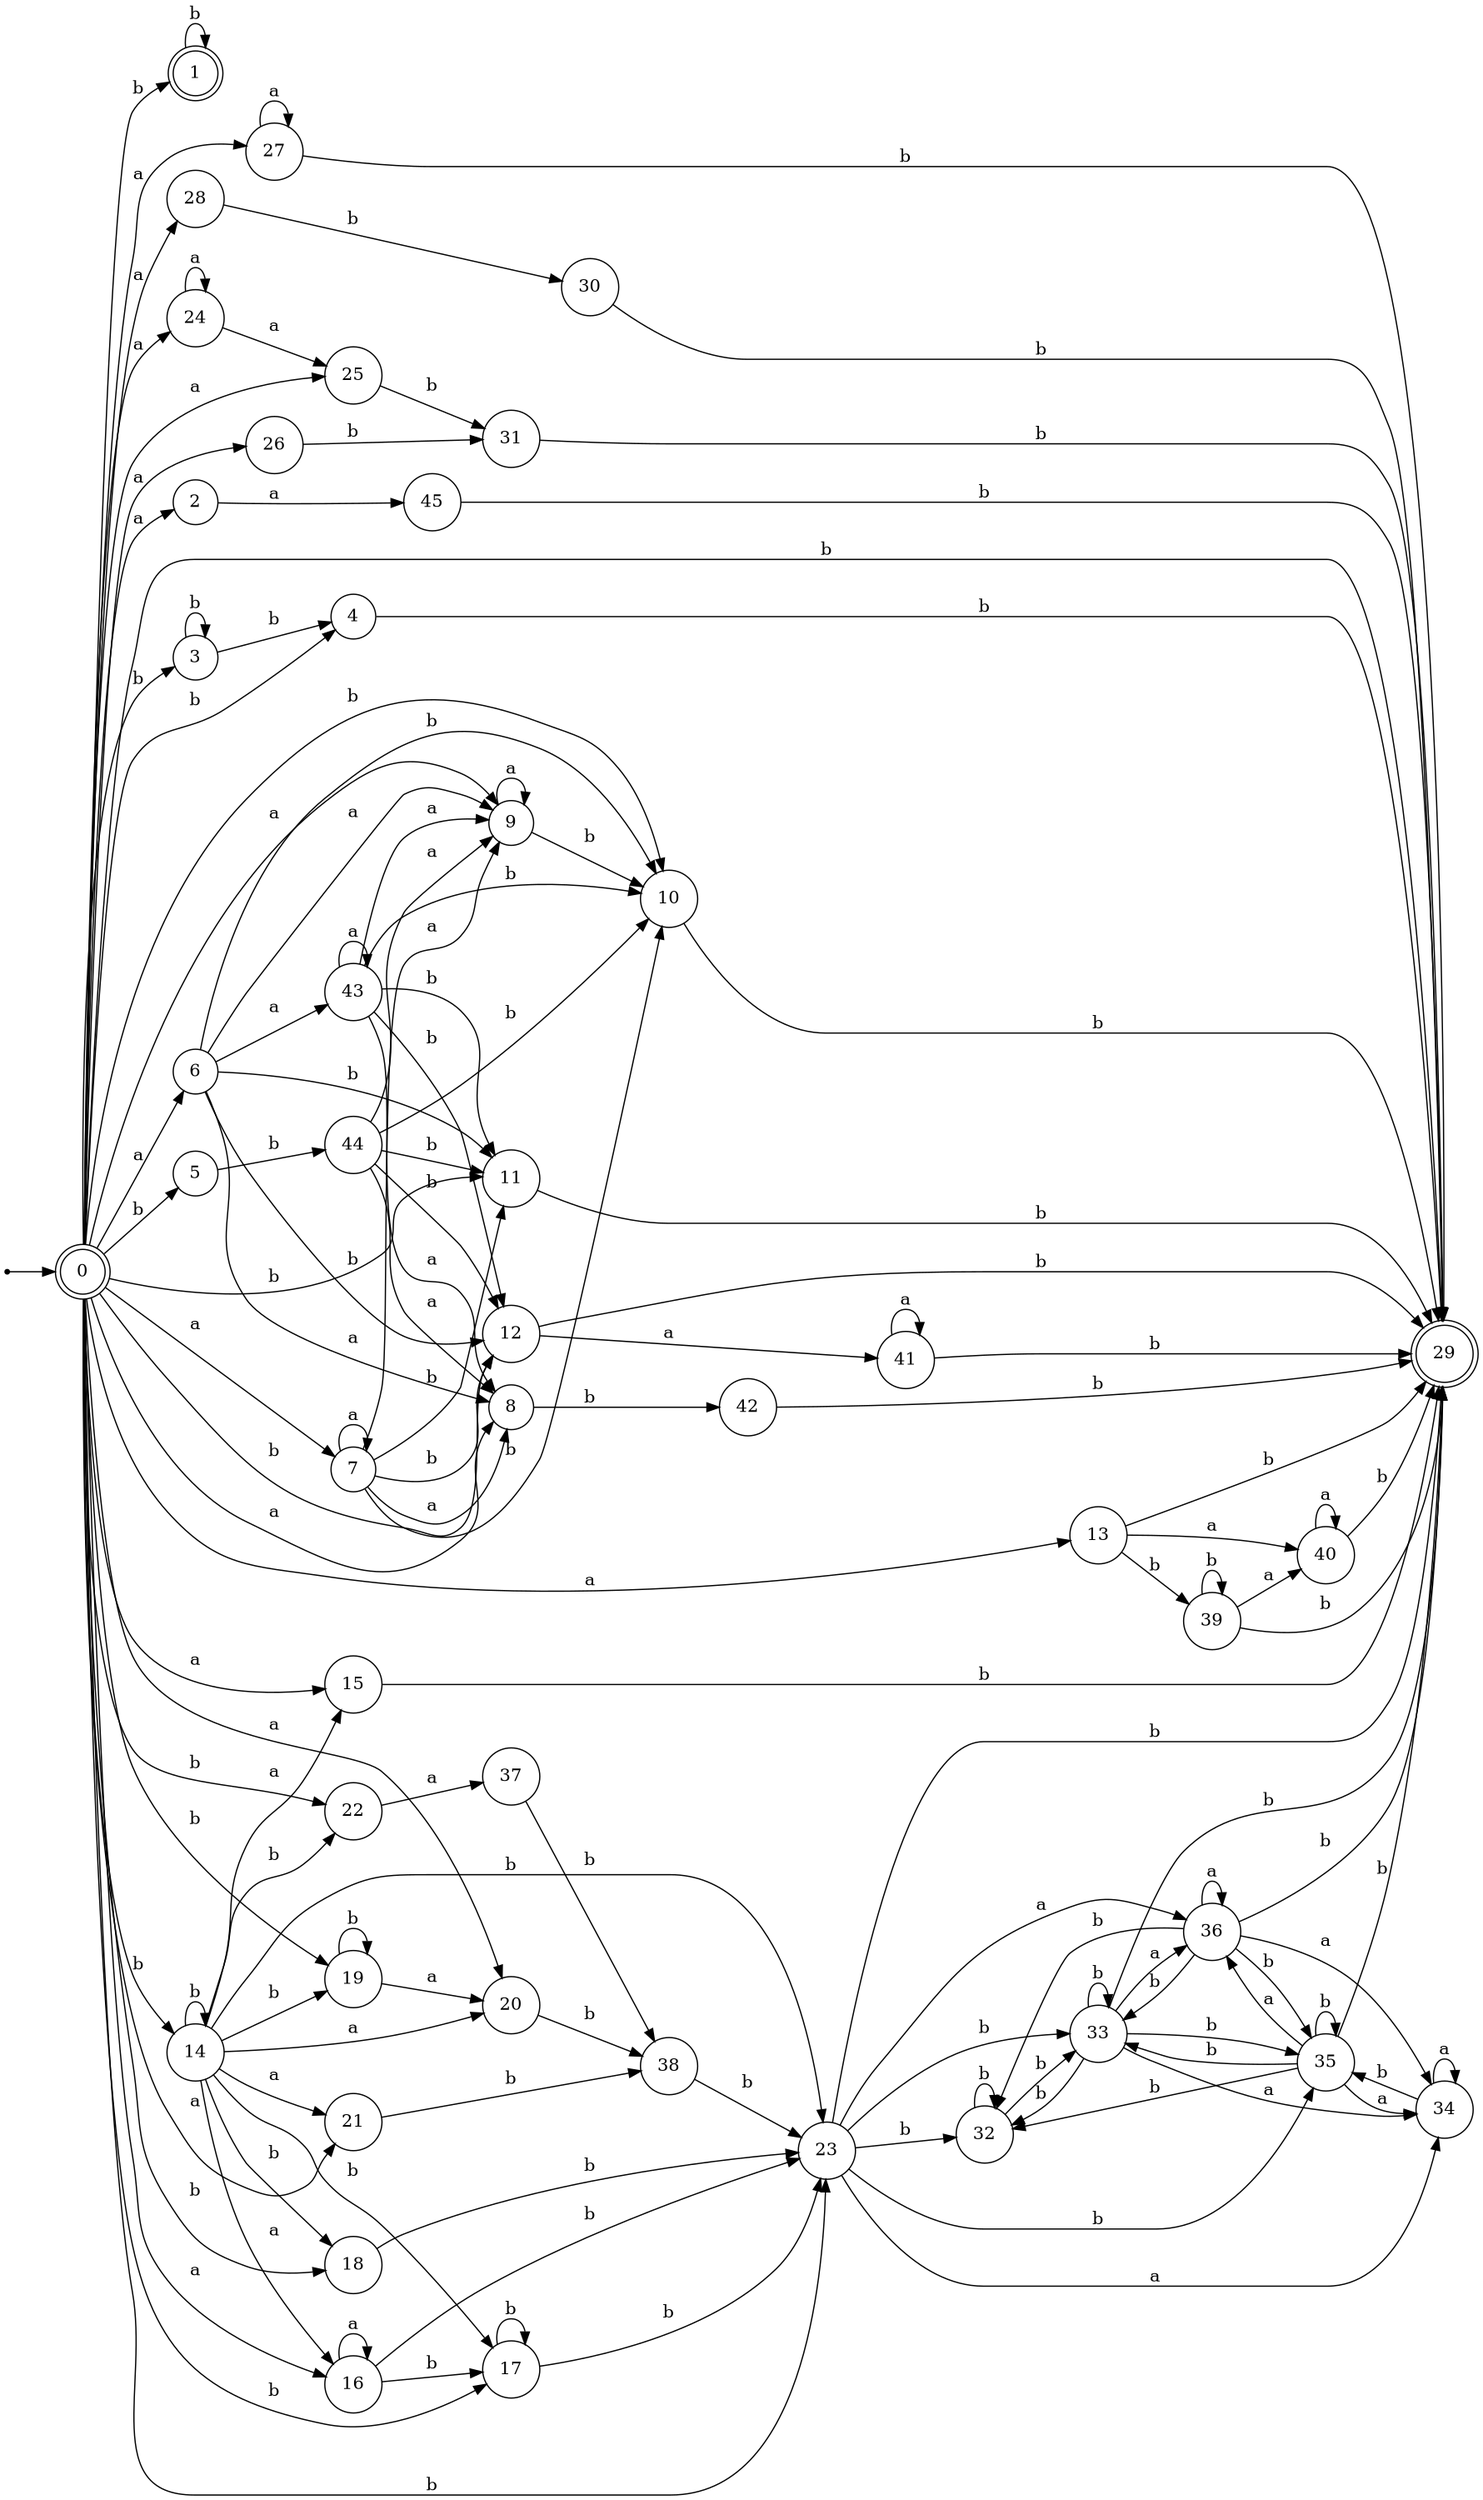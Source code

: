 digraph finite_state_machine {
rankdir=LR;
size="20,20";
node [shape = point]; "dummy0"
node [shape = doublecircle]; "0";"dummy0" -> "0";
node [shape = doublecircle]; "1";node [shape = circle]; "2";
node [shape = circle]; "3";
node [shape = circle]; "4";
node [shape = circle]; "5";
node [shape = circle]; "6";
node [shape = circle]; "7";
node [shape = circle]; "8";
node [shape = circle]; "9";
node [shape = circle]; "10";
node [shape = circle]; "11";
node [shape = circle]; "12";
node [shape = circle]; "13";
node [shape = circle]; "14";
node [shape = circle]; "15";
node [shape = circle]; "16";
node [shape = circle]; "17";
node [shape = circle]; "18";
node [shape = circle]; "19";
node [shape = circle]; "20";
node [shape = circle]; "21";
node [shape = circle]; "22";
node [shape = circle]; "23";
node [shape = circle]; "24";
node [shape = circle]; "25";
node [shape = circle]; "26";
node [shape = circle]; "27";
node [shape = circle]; "28";
node [shape = doublecircle]; "29";node [shape = circle]; "30";
node [shape = circle]; "31";
node [shape = circle]; "32";
node [shape = circle]; "33";
node [shape = circle]; "34";
node [shape = circle]; "35";
node [shape = circle]; "36";
node [shape = circle]; "37";
node [shape = circle]; "38";
node [shape = circle]; "39";
node [shape = circle]; "40";
node [shape = circle]; "41";
node [shape = circle]; "42";
node [shape = circle]; "43";
node [shape = circle]; "44";
node [shape = circle]; "45";
"0" -> "1" [label = "b"];
 "0" -> "3" [label = "b"];
 "0" -> "4" [label = "b"];
 "0" -> "5" [label = "b"];
 "0" -> "10" [label = "b"];
 "0" -> "11" [label = "b"];
 "0" -> "12" [label = "b"];
 "0" -> "14" [label = "b"];
 "0" -> "17" [label = "b"];
 "0" -> "18" [label = "b"];
 "0" -> "19" [label = "b"];
 "0" -> "22" [label = "b"];
 "0" -> "23" [label = "b"];
 "0" -> "29" [label = "b"];
 "0" -> "2" [label = "a"];
 "0" -> "6" [label = "a"];
 "0" -> "7" [label = "a"];
 "0" -> "8" [label = "a"];
 "0" -> "9" [label = "a"];
 "0" -> "13" [label = "a"];
 "0" -> "15" [label = "a"];
 "0" -> "16" [label = "a"];
 "0" -> "20" [label = "a"];
 "0" -> "21" [label = "a"];
 "0" -> "24" [label = "a"];
 "0" -> "25" [label = "a"];
 "0" -> "26" [label = "a"];
 "0" -> "27" [label = "a"];
 "0" -> "28" [label = "a"];
 "28" -> "30" [label = "b"];
 "30" -> "29" [label = "b"];
 "27" -> "27" [label = "a"];
 "27" -> "29" [label = "b"];
 "26" -> "31" [label = "b"];
 "31" -> "29" [label = "b"];
 "25" -> "31" [label = "b"];
 "24" -> "24" [label = "a"];
 "24" -> "25" [label = "a"];
 "23" -> "32" [label = "b"];
 "23" -> "33" [label = "b"];
 "23" -> "35" [label = "b"];
 "23" -> "29" [label = "b"];
 "23" -> "34" [label = "a"];
 "23" -> "36" [label = "a"];
 "36" -> "34" [label = "a"];
 "36" -> "36" [label = "a"];
 "36" -> "32" [label = "b"];
 "36" -> "33" [label = "b"];
 "36" -> "35" [label = "b"];
 "36" -> "29" [label = "b"];
 "35" -> "32" [label = "b"];
 "35" -> "33" [label = "b"];
 "35" -> "35" [label = "b"];
 "35" -> "29" [label = "b"];
 "35" -> "34" [label = "a"];
 "35" -> "36" [label = "a"];
 "34" -> "34" [label = "a"];
 "34" -> "35" [label = "b"];
 "33" -> "32" [label = "b"];
 "33" -> "33" [label = "b"];
 "33" -> "35" [label = "b"];
 "33" -> "29" [label = "b"];
 "33" -> "34" [label = "a"];
 "33" -> "36" [label = "a"];
 "32" -> "32" [label = "b"];
 "32" -> "33" [label = "b"];
 "22" -> "37" [label = "a"];
 "37" -> "38" [label = "b"];
 "38" -> "23" [label = "b"];
 "21" -> "38" [label = "b"];
 "20" -> "38" [label = "b"];
 "19" -> "19" [label = "b"];
 "19" -> "20" [label = "a"];
 "18" -> "23" [label = "b"];
 "17" -> "17" [label = "b"];
 "17" -> "23" [label = "b"];
 "16" -> "16" [label = "a"];
 "16" -> "17" [label = "b"];
 "16" -> "23" [label = "b"];
 "15" -> "29" [label = "b"];
 "14" -> "17" [label = "b"];
 "14" -> "18" [label = "b"];
 "14" -> "19" [label = "b"];
 "14" -> "22" [label = "b"];
 "14" -> "23" [label = "b"];
 "14" -> "14" [label = "b"];
 "14" -> "16" [label = "a"];
 "14" -> "20" [label = "a"];
 "14" -> "21" [label = "a"];
 "14" -> "15" [label = "a"];
 "13" -> "29" [label = "b"];
 "13" -> "39" [label = "b"];
 "13" -> "40" [label = "a"];
 "40" -> "40" [label = "a"];
 "40" -> "29" [label = "b"];
 "39" -> "29" [label = "b"];
 "39" -> "39" [label = "b"];
 "39" -> "40" [label = "a"];
 "12" -> "41" [label = "a"];
 "12" -> "29" [label = "b"];
 "41" -> "41" [label = "a"];
 "41" -> "29" [label = "b"];
 "11" -> "29" [label = "b"];
 "10" -> "29" [label = "b"];
 "9" -> "9" [label = "a"];
 "9" -> "10" [label = "b"];
 "8" -> "42" [label = "b"];
 "42" -> "29" [label = "b"];
 "7" -> "8" [label = "a"];
 "7" -> "9" [label = "a"];
 "7" -> "7" [label = "a"];
 "7" -> "10" [label = "b"];
 "7" -> "11" [label = "b"];
 "7" -> "12" [label = "b"];
 "6" -> "8" [label = "a"];
 "6" -> "9" [label = "a"];
 "6" -> "43" [label = "a"];
 "6" -> "10" [label = "b"];
 "6" -> "11" [label = "b"];
 "6" -> "12" [label = "b"];
 "43" -> "8" [label = "a"];
 "43" -> "9" [label = "a"];
 "43" -> "43" [label = "a"];
 "43" -> "10" [label = "b"];
 "43" -> "11" [label = "b"];
 "43" -> "12" [label = "b"];
 "5" -> "44" [label = "b"];
 "44" -> "8" [label = "a"];
 "44" -> "9" [label = "a"];
 "44" -> "10" [label = "b"];
 "44" -> "11" [label = "b"];
 "44" -> "12" [label = "b"];
 "4" -> "29" [label = "b"];
 "3" -> "3" [label = "b"];
 "3" -> "4" [label = "b"];
 "2" -> "45" [label = "a"];
 "45" -> "29" [label = "b"];
 "1" -> "1" [label = "b"];
 }
